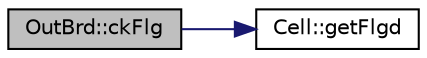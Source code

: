digraph "OutBrd::ckFlg"
{
 // INTERACTIVE_SVG=YES
 // LATEX_PDF_SIZE
  edge [fontname="Helvetica",fontsize="10",labelfontname="Helvetica",labelfontsize="10"];
  node [fontname="Helvetica",fontsize="10",shape=record];
  rankdir="LR";
  Node1 [label="OutBrd::ckFlg",height=0.2,width=0.4,color="black", fillcolor="grey75", style="filled", fontcolor="black",tooltip=" "];
  Node1 -> Node2 [color="midnightblue",fontsize="10",style="solid"];
  Node2 [label="Cell::getFlgd",height=0.2,width=0.4,color="black", fillcolor="white", style="filled",URL="$dd/d11/class_cell.html#a8692c2ff9061eeefd7355c2003ca376e",tooltip=" "];
}
